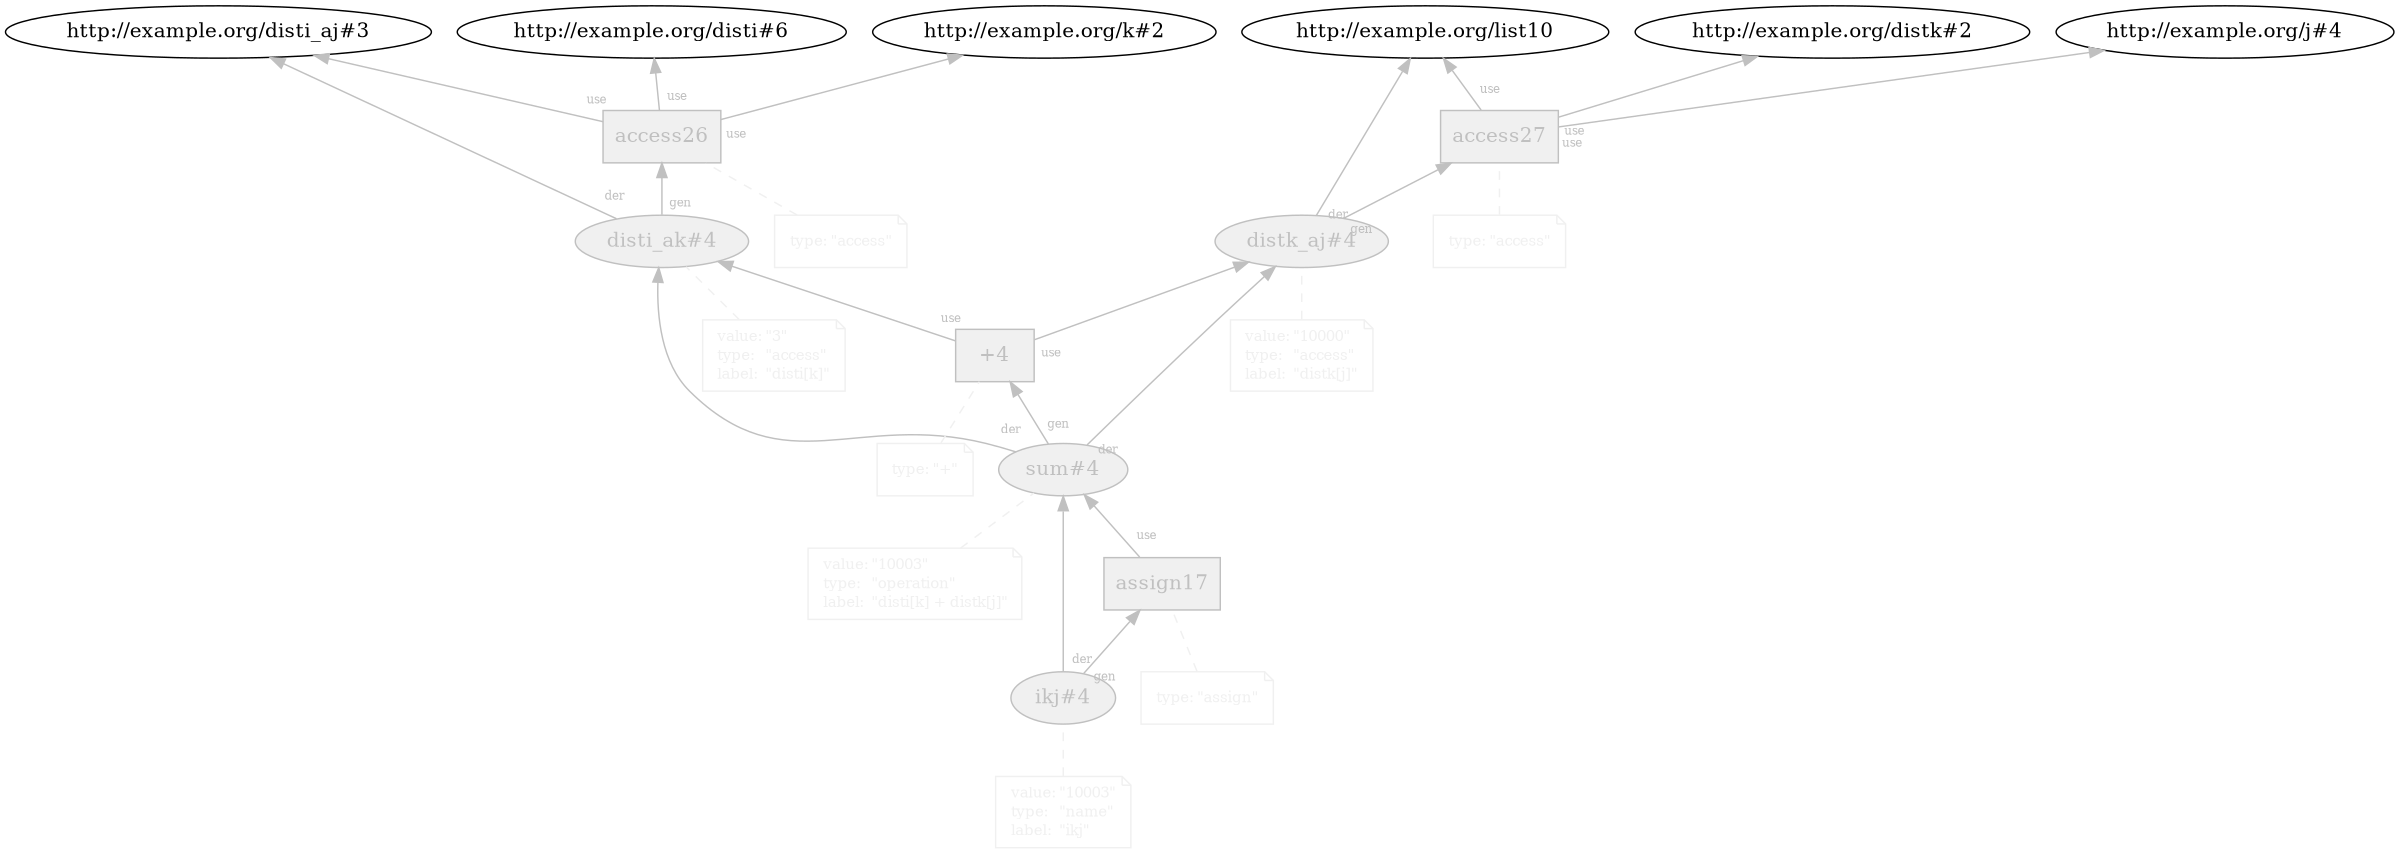 digraph "PROV" { size="16,12"; rankdir="BT";
"http://example.org/disti_ak#4" [fillcolor="#F0F0F0",color="gray",style="filled",label="disti_ak#4",URL="http://example.org/disti_ak#4",fontcolor="gray"]
"-attrs0" [color="#F0F0F0",shape="note",fontsize="10",fontcolor="black",label=<<TABLE cellpadding="0" border="0">
	<TR>
	    <TD align="left"><font color="#F0F0F0">value:</font></TD>
	    <TD align="left"><font color="#F0F0F0">&quot;3&quot;</font></TD>
	</TR>
	<TR>
	    <TD align="left"><font color="#F0F0F0">type:</font></TD>
	    <TD align="left"><font color="#F0F0F0">&quot;access&quot;</font></TD>
	</TR>
	<TR>
	    <TD align="left"><font color="#F0F0F0">label:</font></TD>
	    <TD align="left"><font color="#F0F0F0">&quot;disti[k]&quot;</font></TD>
	</TR>
</TABLE>>]
"-attrs0" -> "http://example.org/disti_ak#4" [color="#F0F0F0",style="dashed",arrowhead="none"]
"http://example.org/access26" [fillcolor="#F0F0F0",color="gray",shape="polygon",sides="4",style="filled",label="access26",URL="http://example.org/access26",fontcolor="gray"]
"-attrs1" [color="#F0F0F0",shape="note",fontsize="10",fontcolor="black",label=<<TABLE cellpadding="0" border="0">
	<TR>
	    <TD align="left"><font color="#F0F0F0">type:</font></TD>
	    <TD align="left"><font color="#F0F0F0">&quot;access&quot;</font></TD>
	</TR>
</TABLE>>]
"-attrs1" -> "http://example.org/access26" [color="#F0F0F0",style="dashed",arrowhead="none"]
"http://example.org/access26" -> "http://example.org/disti_aj#3" [labelfontsize="8",labeldistance="1.5",color="gray",labelangle="60.0",rotation="20",taillabel="use",fontcolor="gray"]
"http://example.org/disti_ak#4" -> "http://example.org/disti_aj#3" [labelfontsize="8",labeldistance="1.5",color="gray",labelangle="60.0",rotation="20",taillabel="der",fontcolor="gray"]
"http://example.org/disti_ak#4" -> "http://example.org/access26" [labelfontsize="8",labeldistance="1.5",color="gray",labelangle="60.0",rotation="20",taillabel="gen",fontcolor="gray"]
"http://example.org/access26" -> "http://example.org/disti#6" [labelfontsize="8",labeldistance="1.5",color="gray",labelangle="60.0",rotation="20",taillabel="use",fontcolor="gray"]
"http://example.org/access26" -> "http://example.org/k#2" [labelfontsize="8",labeldistance="1.5",color="gray",labelangle="60.0",rotation="20",taillabel="use",fontcolor="gray"]
"http://example.org/distk_aj#4" [fillcolor="#F0F0F0",color="gray",style="filled",label="distk_aj#4",URL="http://example.org/distk_aj#4",fontcolor="gray"]
"-attrs2" [color="#F0F0F0",shape="note",fontsize="10",fontcolor="black",label=<<TABLE cellpadding="0" border="0">
	<TR>
	    <TD align="left"><font color="#F0F0F0">value:</font></TD>
	    <TD align="left"><font color="#F0F0F0">&quot;10000&quot;</font></TD>
	</TR>
	<TR>
	    <TD align="left"><font color="#F0F0F0">type:</font></TD>
	    <TD align="left"><font color="#F0F0F0">&quot;access&quot;</font></TD>
	</TR>
	<TR>
	    <TD align="left"><font color="#F0F0F0">label:</font></TD>
	    <TD align="left"><font color="#F0F0F0">&quot;distk[j]&quot;</font></TD>
	</TR>
</TABLE>>]
"-attrs2" -> "http://example.org/distk_aj#4" [color="#F0F0F0",style="dashed",arrowhead="none"]
"http://example.org/access27" [fillcolor="#F0F0F0",color="gray",shape="polygon",sides="4",style="filled",label="access27",URL="http://example.org/access27",fontcolor="gray"]
"-attrs3" [color="#F0F0F0",shape="note",fontsize="10",fontcolor="black",label=<<TABLE cellpadding="0" border="0">
	<TR>
	    <TD align="left"><font color="#F0F0F0">type:</font></TD>
	    <TD align="left"><font color="#F0F0F0">&quot;access&quot;</font></TD>
	</TR>
</TABLE>>]
"-attrs3" -> "http://example.org/access27" [color="#F0F0F0",style="dashed",arrowhead="none"]
"http://example.org/access27" -> "http://example.org/list10" [labelfontsize="8",labeldistance="1.5",color="gray",labelangle="60.0",rotation="20",taillabel="use",fontcolor="gray"]
"http://example.org/distk_aj#4" -> "http://example.org/list10" [labelfontsize="8",labeldistance="1.5",color="gray",labelangle="60.0",rotation="20",taillabel="der",fontcolor="gray"]
"http://example.org/distk_aj#4" -> "http://example.org/access27" [labelfontsize="8",labeldistance="1.5",color="gray",labelangle="60.0",rotation="20",taillabel="gen",fontcolor="gray"]
"http://example.org/access27" -> "http://example.org/distk#2" [labelfontsize="8",labeldistance="1.5",color="gray",labelangle="60.0",rotation="20",taillabel="use",fontcolor="gray"]
"http://example.org/access27" -> "http://example.org/j#4" [labelfontsize="8",labeldistance="1.5",color="gray",labelangle="60.0",rotation="20",taillabel="use",fontcolor="gray"]
"http://example.org/sum#4" [fillcolor="#F0F0F0",color="gray",style="filled",label="sum#4",URL="http://example.org/sum#4",fontcolor="gray"]
"-attrs4" [color="#F0F0F0",shape="note",fontsize="10",fontcolor="black",label=<<TABLE cellpadding="0" border="0">
	<TR>
	    <TD align="left"><font color="#F0F0F0">value:</font></TD>
	    <TD align="left"><font color="#F0F0F0">&quot;10003&quot;</font></TD>
	</TR>
	<TR>
	    <TD align="left"><font color="#F0F0F0">type:</font></TD>
	    <TD align="left"><font color="#F0F0F0">&quot;operation&quot;</font></TD>
	</TR>
	<TR>
	    <TD align="left"><font color="#F0F0F0">label:</font></TD>
	    <TD align="left"><font color="#F0F0F0">&quot;disti[k] + distk[j]&quot;</font></TD>
	</TR>
</TABLE>>]
"-attrs4" -> "http://example.org/sum#4" [color="#F0F0F0",style="dashed",arrowhead="none"]
"http://example.org/+4" [fillcolor="#F0F0F0",color="gray",shape="polygon",sides="4",style="filled",label="+4",URL="http://example.org/+4",fontcolor="gray"]
"-attrs5" [color="#F0F0F0",shape="note",fontsize="10",fontcolor="black",label=<<TABLE cellpadding="0" border="0">
	<TR>
	    <TD align="left"><font color="#F0F0F0">type:</font></TD>
	    <TD align="left"><font color="#F0F0F0">&quot;+&quot;</font></TD>
	</TR>
</TABLE>>]
"-attrs5" -> "http://example.org/+4" [color="#F0F0F0",style="dashed",arrowhead="none"]
"http://example.org/+4" -> "http://example.org/disti_ak#4" [labelfontsize="8",labeldistance="1.5",color="gray",labelangle="60.0",rotation="20",taillabel="use",fontcolor="gray"]
"http://example.org/sum#4" -> "http://example.org/disti_ak#4" [labelfontsize="8",labeldistance="1.5",color="gray",labelangle="60.0",rotation="20",taillabel="der",fontcolor="gray"]
"http://example.org/+4" -> "http://example.org/distk_aj#4" [labelfontsize="8",labeldistance="1.5",color="gray",labelangle="60.0",rotation="20",taillabel="use",fontcolor="gray"]
"http://example.org/sum#4" -> "http://example.org/distk_aj#4" [labelfontsize="8",labeldistance="1.5",color="gray",labelangle="60.0",rotation="20",taillabel="der",fontcolor="gray"]
"http://example.org/sum#4" -> "http://example.org/+4" [labelfontsize="8",labeldistance="1.5",color="gray",labelangle="60.0",rotation="20",taillabel="gen",fontcolor="gray"]
"http://example.org/ikj#4" [fillcolor="#F0F0F0",color="gray",style="filled",label="ikj#4",URL="http://example.org/ikj#4",fontcolor="gray"]
"-attrs6" [color="#F0F0F0",shape="note",fontsize="10",fontcolor="black",label=<<TABLE cellpadding="0" border="0">
	<TR>
	    <TD align="left"><font color="#F0F0F0">value:</font></TD>
	    <TD align="left"><font color="#F0F0F0">&quot;10003&quot;</font></TD>
	</TR>
	<TR>
	    <TD align="left"><font color="#F0F0F0">type:</font></TD>
	    <TD align="left"><font color="#F0F0F0">&quot;name&quot;</font></TD>
	</TR>
	<TR>
	    <TD align="left"><font color="#F0F0F0">label:</font></TD>
	    <TD align="left"><font color="#F0F0F0">&quot;ikj&quot;</font></TD>
	</TR>
</TABLE>>]
"-attrs6" -> "http://example.org/ikj#4" [color="#F0F0F0",style="dashed",arrowhead="none"]
"http://example.org/assign17" [fillcolor="#F0F0F0",color="gray",shape="polygon",sides="4",style="filled",label="assign17",URL="http://example.org/assign17",fontcolor="gray"]
"-attrs7" [color="#F0F0F0",shape="note",fontsize="10",fontcolor="black",label=<<TABLE cellpadding="0" border="0">
	<TR>
	    <TD align="left"><font color="#F0F0F0">type:</font></TD>
	    <TD align="left"><font color="#F0F0F0">&quot;assign&quot;</font></TD>
	</TR>
</TABLE>>]
"-attrs7" -> "http://example.org/assign17" [color="#F0F0F0",style="dashed",arrowhead="none"]
"http://example.org/assign17" -> "http://example.org/sum#4" [labelfontsize="8",labeldistance="1.5",color="gray",labelangle="60.0",rotation="20",taillabel="use",fontcolor="gray"]
"http://example.org/ikj#4" -> "http://example.org/sum#4" [labelfontsize="8",labeldistance="1.5",color="gray",labelangle="60.0",rotation="20",taillabel="der",fontcolor="gray"]
"http://example.org/ikj#4" -> "http://example.org/assign17" [labelfontsize="8",labeldistance="1.5",color="gray",labelangle="60.0",rotation="20",taillabel="gen",fontcolor="gray"]
}